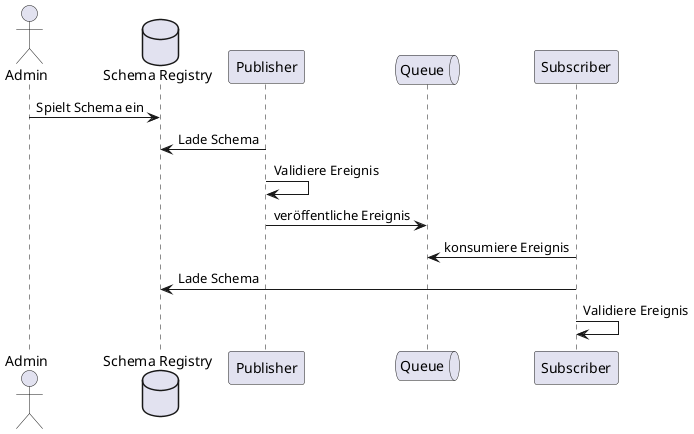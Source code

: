 @startuml
actor       Admin       as nutzer
database "Schema Registry" as schemaregistry
participant Publisher as publisher
queue       Queue       as queue
participant Subscriber as subscriber

nutzer -> schemaregistry : Spielt Schema ein

publisher -> schemaregistry : Lade Schema
publisher -> publisher : Validiere Ereignis
publisher -> queue : veröffentliche Ereignis

subscriber -> queue : konsumiere Ereignis

subscriber -> schemaregistry : Lade Schema
subscriber -> subscriber : Validiere Ereignis

@enduml
